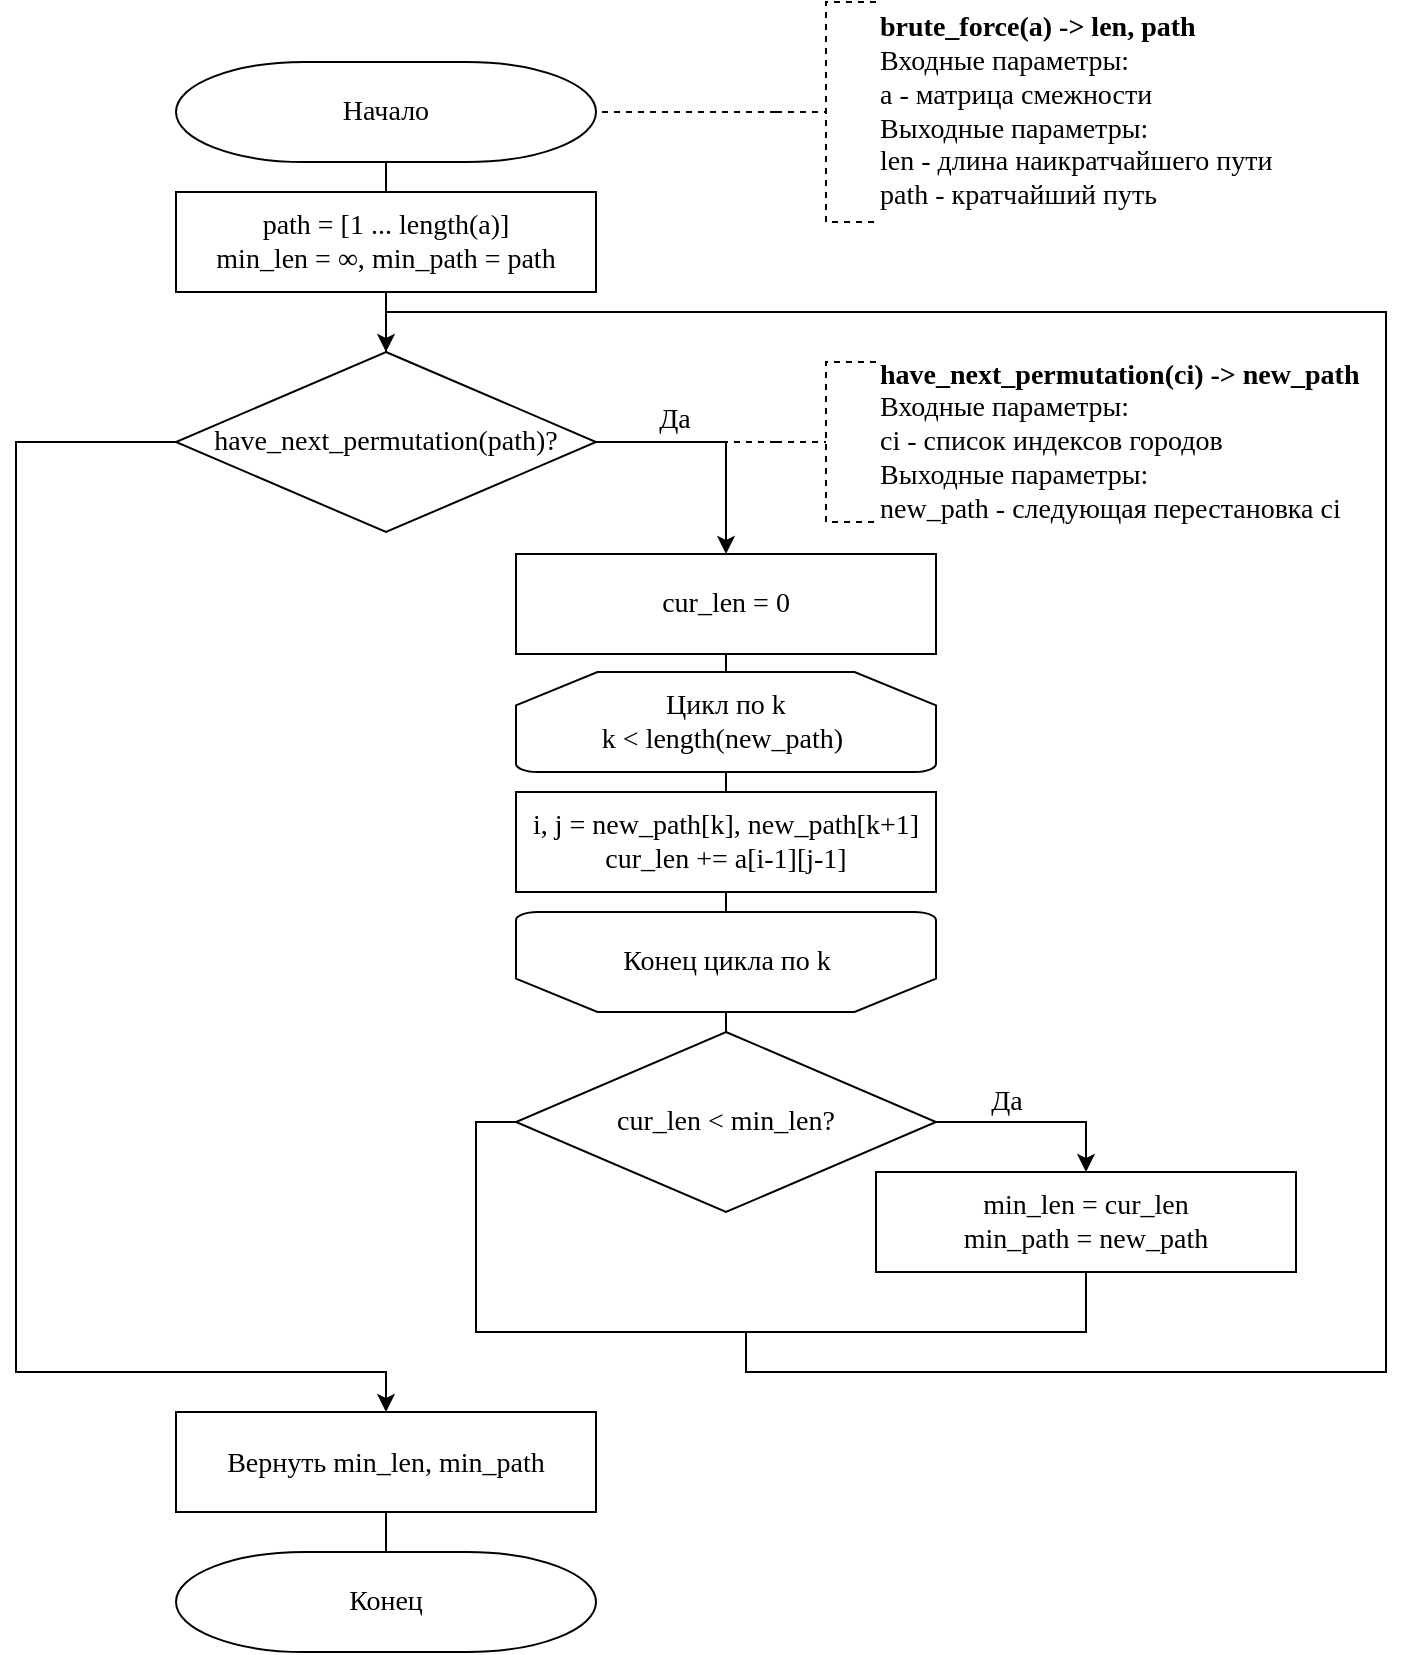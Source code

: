 <mxfile version="13.0.3" type="device"><diagram id="C5RBs43oDa-KdzZeNtuy" name="Page-1"><mxGraphModel dx="1334" dy="816" grid="1" gridSize="10" guides="1" tooltips="1" connect="1" arrows="1" fold="1" page="1" pageScale="1" pageWidth="827" pageHeight="1169" math="0" shadow="0"><root><mxCell id="WIyWlLk6GJQsqaUBKTNV-0"/><mxCell id="WIyWlLk6GJQsqaUBKTNV-1" parent="WIyWlLk6GJQsqaUBKTNV-0"/><mxCell id="fLGEbpt7t2B0E22_GU77-1" value="Начало" style="strokeWidth=1;html=1;shape=mxgraph.flowchart.terminator;whiteSpace=wrap;fontSize=14;fontFamily=Times New Roman;" parent="WIyWlLk6GJQsqaUBKTNV-1" vertex="1"><mxGeometry x="120" y="65" width="210" height="50" as="geometry"/></mxCell><mxCell id="fLGEbpt7t2B0E22_GU77-13" style="edgeStyle=orthogonalEdgeStyle;rounded=0;orthogonalLoop=1;jettySize=auto;html=1;exitX=0;exitY=0.5;exitDx=0;exitDy=0;exitPerimeter=0;entryX=1;entryY=0.5;entryDx=0;entryDy=0;entryPerimeter=0;dashed=1;endArrow=none;endFill=0;fontSize=14;fontFamily=Times New Roman;" parent="WIyWlLk6GJQsqaUBKTNV-1" source="fLGEbpt7t2B0E22_GU77-2" target="fLGEbpt7t2B0E22_GU77-1" edge="1"><mxGeometry relative="1" as="geometry"/></mxCell><mxCell id="fLGEbpt7t2B0E22_GU77-2" value="&lt;b style=&quot;font-size: 14px&quot;&gt;brute_force(a) -&amp;gt; len, path&lt;/b&gt;&lt;br style=&quot;font-size: 14px&quot;&gt;Входные параметры:&lt;br style=&quot;font-size: 14px&quot;&gt;a - матрица смежности&lt;br style=&quot;font-size: 14px&quot;&gt;Выходные параметры:&lt;br style=&quot;font-size: 14px&quot;&gt;len - длина наикратчайшего пути&lt;br style=&quot;font-size: 14px&quot;&gt;path - кратчайший путь" style="strokeWidth=1;html=1;shape=mxgraph.flowchart.annotation_2;align=left;labelPosition=right;pointerEvents=1;dashed=1;fontSize=14;fontFamily=Times New Roman;" parent="WIyWlLk6GJQsqaUBKTNV-1" vertex="1"><mxGeometry x="420" y="35" width="50" height="110" as="geometry"/></mxCell><mxCell id="fLGEbpt7t2B0E22_GU77-68" style="edgeStyle=orthogonalEdgeStyle;rounded=0;orthogonalLoop=1;jettySize=auto;html=1;exitX=0.5;exitY=0;exitDx=0;exitDy=0;exitPerimeter=0;entryX=0.5;entryY=1;entryDx=0;entryDy=0;endArrow=none;endFill=0;" parent="WIyWlLk6GJQsqaUBKTNV-1" source="fLGEbpt7t2B0E22_GU77-3" target="fLGEbpt7t2B0E22_GU77-47" edge="1"><mxGeometry relative="1" as="geometry"/></mxCell><mxCell id="fLGEbpt7t2B0E22_GU77-3" value="Конец" style="strokeWidth=1;html=1;shape=mxgraph.flowchart.terminator;whiteSpace=wrap;fontSize=14;fontFamily=Times New Roman;" parent="WIyWlLk6GJQsqaUBKTNV-1" vertex="1"><mxGeometry x="120" y="810" width="210" height="50" as="geometry"/></mxCell><mxCell id="fLGEbpt7t2B0E22_GU77-9" style="edgeStyle=orthogonalEdgeStyle;rounded=0;orthogonalLoop=1;jettySize=auto;html=1;exitX=0.5;exitY=0;exitDx=0;exitDy=0;exitPerimeter=0;entryX=0.5;entryY=1;entryDx=0;entryDy=0;endArrow=none;endFill=0;fontSize=14;fontFamily=Times New Roman;" parent="WIyWlLk6GJQsqaUBKTNV-1" source="fLGEbpt7t2B0E22_GU77-5" target="fLGEbpt7t2B0E22_GU77-6" edge="1"><mxGeometry relative="1" as="geometry"/></mxCell><mxCell id="fLGEbpt7t2B0E22_GU77-34" style="edgeStyle=orthogonalEdgeStyle;rounded=0;orthogonalLoop=1;jettySize=auto;html=1;exitX=1;exitY=0.5;exitDx=0;exitDy=0;exitPerimeter=0;endArrow=classic;endFill=1;fontSize=14;fontFamily=Times New Roman;" parent="WIyWlLk6GJQsqaUBKTNV-1" source="fLGEbpt7t2B0E22_GU77-5" target="fLGEbpt7t2B0E22_GU77-17" edge="1"><mxGeometry relative="1" as="geometry"/></mxCell><mxCell id="fLGEbpt7t2B0E22_GU77-71" style="edgeStyle=orthogonalEdgeStyle;rounded=0;orthogonalLoop=1;jettySize=auto;html=1;exitX=0;exitY=0.5;exitDx=0;exitDy=0;exitPerimeter=0;endArrow=classic;endFill=1;fontSize=14;fontFamily=Times New Roman;" parent="WIyWlLk6GJQsqaUBKTNV-1" source="fLGEbpt7t2B0E22_GU77-5" target="fLGEbpt7t2B0E22_GU77-47" edge="1"><mxGeometry relative="1" as="geometry"><mxPoint x="225.0" y="730" as="targetPoint"/><Array as="points"><mxPoint x="40" y="255"/><mxPoint x="40" y="720"/><mxPoint x="225" y="720"/></Array></mxGeometry></mxCell><mxCell id="fLGEbpt7t2B0E22_GU77-5" value="have_next_permutation(path)?" style="strokeWidth=1;html=1;shape=mxgraph.flowchart.decision;whiteSpace=wrap;fontSize=14;fontFamily=Times New Roman;" parent="WIyWlLk6GJQsqaUBKTNV-1" vertex="1"><mxGeometry x="120" y="210" width="210" height="90" as="geometry"/></mxCell><mxCell id="fLGEbpt7t2B0E22_GU77-8" style="edgeStyle=orthogonalEdgeStyle;rounded=0;orthogonalLoop=1;jettySize=auto;html=1;exitX=0.5;exitY=0;exitDx=0;exitDy=0;entryX=0.5;entryY=1;entryDx=0;entryDy=0;entryPerimeter=0;endArrow=none;endFill=0;fontSize=14;fontFamily=Times New Roman;" parent="WIyWlLk6GJQsqaUBKTNV-1" source="fLGEbpt7t2B0E22_GU77-6" target="fLGEbpt7t2B0E22_GU77-1" edge="1"><mxGeometry relative="1" as="geometry"/></mxCell><mxCell id="fLGEbpt7t2B0E22_GU77-6" value="&lt;span style=&quot;font-size: 14px ; text-align: left ; background-color: rgb(255 , 255 , 255)&quot;&gt;&lt;font style=&quot;font-size: 14px&quot;&gt;path = [1 ... length(a)]&lt;br style=&quot;font-size: 14px&quot;&gt;&lt;/font&gt;&lt;/span&gt;min_len =&amp;nbsp;&lt;span style=&quot;font-size: 14px ; text-align: left ; background-color: rgb(255 , 255 , 255)&quot;&gt;&lt;font style=&quot;font-size: 14px&quot;&gt;∞,&amp;nbsp;&lt;/font&gt;&lt;font style=&quot;font-size: 14px&quot;&gt;min_path = path&lt;/font&gt;&lt;/span&gt;&lt;span style=&quot;font-size: 14px ; text-align: left ; background-color: rgb(255 , 255 , 255)&quot;&gt;&lt;br style=&quot;font-size: 14px&quot;&gt;&lt;/span&gt;" style="rounded=0;whiteSpace=wrap;html=1;strokeWidth=1;fontSize=14;fontFamily=Times New Roman;" parent="WIyWlLk6GJQsqaUBKTNV-1" vertex="1"><mxGeometry x="120" y="130" width="210" height="50" as="geometry"/></mxCell><mxCell id="fLGEbpt7t2B0E22_GU77-35" style="edgeStyle=orthogonalEdgeStyle;rounded=0;orthogonalLoop=1;jettySize=auto;html=1;exitX=0;exitY=0.5;exitDx=0;exitDy=0;exitPerimeter=0;endArrow=none;endFill=0;dashed=1;entryX=1;entryY=0.5;entryDx=0;entryDy=0;entryPerimeter=0;fontSize=14;fontFamily=Times New Roman;" parent="WIyWlLk6GJQsqaUBKTNV-1" source="fLGEbpt7t2B0E22_GU77-11" target="fLGEbpt7t2B0E22_GU77-5" edge="1"><mxGeometry relative="1" as="geometry"><mxPoint x="350" y="235" as="targetPoint"/></mxGeometry></mxCell><mxCell id="fLGEbpt7t2B0E22_GU77-11" value="&lt;b style=&quot;font-size: 14px;&quot;&gt;have_next_permutation(ci) -&amp;gt; new_path&lt;/b&gt;&lt;br style=&quot;font-size: 14px;&quot;&gt;Входные параметры:&lt;br style=&quot;font-size: 14px;&quot;&gt;ci - список индексов городов&lt;br style=&quot;font-size: 14px;&quot;&gt;Выходные параметры:&lt;br style=&quot;font-size: 14px;&quot;&gt;new_path - следующая перестановка ci" style="strokeWidth=1;html=1;shape=mxgraph.flowchart.annotation_2;align=left;labelPosition=right;pointerEvents=1;dashed=1;fontSize=14;fontFamily=Times New Roman;" parent="WIyWlLk6GJQsqaUBKTNV-1" vertex="1"><mxGeometry x="420" y="215" width="50" height="80" as="geometry"/></mxCell><mxCell id="fLGEbpt7t2B0E22_GU77-22" style="edgeStyle=orthogonalEdgeStyle;rounded=0;orthogonalLoop=1;jettySize=auto;html=1;exitX=0.5;exitY=0;exitDx=0;exitDy=0;exitPerimeter=0;entryX=0.5;entryY=1;entryDx=0;entryDy=0;endArrow=none;endFill=0;fontSize=14;fontFamily=Times New Roman;" parent="WIyWlLk6GJQsqaUBKTNV-1" source="fLGEbpt7t2B0E22_GU77-16" target="fLGEbpt7t2B0E22_GU77-17" edge="1"><mxGeometry relative="1" as="geometry"/></mxCell><mxCell id="fLGEbpt7t2B0E22_GU77-16" value="Цикл по k&lt;br style=&quot;font-size: 14px&quot;&gt;k &amp;lt; length(new_path)&amp;nbsp;" style="strokeWidth=1;html=1;shape=mxgraph.flowchart.loop_limit;whiteSpace=wrap;fontSize=14;fontFamily=Times New Roman;" parent="WIyWlLk6GJQsqaUBKTNV-1" vertex="1"><mxGeometry x="290" y="370" width="210" height="50" as="geometry"/></mxCell><mxCell id="fLGEbpt7t2B0E22_GU77-17" value="cur_len = 0" style="rounded=0;whiteSpace=wrap;html=1;strokeWidth=1;fontSize=14;fontFamily=Times New Roman;" parent="WIyWlLk6GJQsqaUBKTNV-1" vertex="1"><mxGeometry x="290" y="311" width="210" height="50" as="geometry"/></mxCell><mxCell id="fLGEbpt7t2B0E22_GU77-23" style="edgeStyle=orthogonalEdgeStyle;rounded=0;orthogonalLoop=1;jettySize=auto;html=1;exitX=0.5;exitY=0;exitDx=0;exitDy=0;entryX=0.5;entryY=1;entryDx=0;entryDy=0;entryPerimeter=0;endArrow=none;endFill=0;fontSize=14;fontFamily=Times New Roman;" parent="WIyWlLk6GJQsqaUBKTNV-1" source="fLGEbpt7t2B0E22_GU77-18" target="fLGEbpt7t2B0E22_GU77-16" edge="1"><mxGeometry relative="1" as="geometry"/></mxCell><mxCell id="fLGEbpt7t2B0E22_GU77-18" value="i, j = new_path[k], new_path[k+1]&lt;br style=&quot;font-size: 14px&quot;&gt;cur_len += a[i-1][j-1]" style="rounded=0;whiteSpace=wrap;html=1;strokeWidth=1;fontSize=14;fontFamily=Times New Roman;" parent="WIyWlLk6GJQsqaUBKTNV-1" vertex="1"><mxGeometry x="290" y="430" width="210" height="50" as="geometry"/></mxCell><mxCell id="fLGEbpt7t2B0E22_GU77-24" style="edgeStyle=orthogonalEdgeStyle;rounded=0;orthogonalLoop=1;jettySize=auto;html=1;exitX=0.5;exitY=1;exitDx=0;exitDy=0;exitPerimeter=0;entryX=0.5;entryY=1;entryDx=0;entryDy=0;endArrow=none;endFill=0;fontSize=14;fontFamily=Times New Roman;" parent="WIyWlLk6GJQsqaUBKTNV-1" source="fLGEbpt7t2B0E22_GU77-20" target="fLGEbpt7t2B0E22_GU77-18" edge="1"><mxGeometry relative="1" as="geometry"/></mxCell><mxCell id="fLGEbpt7t2B0E22_GU77-20" value="" style="strokeWidth=1;html=1;shape=mxgraph.flowchart.loop_limit;whiteSpace=wrap;rotation=-180;fontSize=14;fontFamily=Times New Roman;" parent="WIyWlLk6GJQsqaUBKTNV-1" vertex="1"><mxGeometry x="290" y="490" width="210" height="50" as="geometry"/></mxCell><mxCell id="fLGEbpt7t2B0E22_GU77-21" value="Конец цикла по k" style="text;html=1;align=center;verticalAlign=middle;resizable=0;points=[];autosize=1;fontSize=14;fontFamily=Times New Roman;" parent="WIyWlLk6GJQsqaUBKTNV-1" vertex="1"><mxGeometry x="335" y="505" width="120" height="20" as="geometry"/></mxCell><mxCell id="fLGEbpt7t2B0E22_GU77-59" style="edgeStyle=orthogonalEdgeStyle;rounded=0;orthogonalLoop=1;jettySize=auto;html=1;endArrow=classic;endFill=1;fontSize=14;fontFamily=Times New Roman;entryX=0.5;entryY=0;entryDx=0;entryDy=0;entryPerimeter=0;" parent="WIyWlLk6GJQsqaUBKTNV-1" edge="1" target="fLGEbpt7t2B0E22_GU77-5"><mxGeometry relative="1" as="geometry"><mxPoint x="230" y="200" as="targetPoint"/><Array as="points"><mxPoint x="405" y="720"/><mxPoint x="725" y="720"/><mxPoint x="725" y="190"/><mxPoint x="225" y="190"/></Array><mxPoint x="405" y="700" as="sourcePoint"/></mxGeometry></mxCell><mxCell id="fLGEbpt7t2B0E22_GU77-26" value="min_len = cur_len&lt;br style=&quot;font-size: 14px&quot;&gt;min_path = new_path" style="rounded=0;whiteSpace=wrap;html=1;strokeWidth=1;fontSize=14;fontFamily=Times New Roman;" parent="WIyWlLk6GJQsqaUBKTNV-1" vertex="1"><mxGeometry x="470" y="620" width="210" height="50" as="geometry"/></mxCell><mxCell id="fLGEbpt7t2B0E22_GU77-43" value="Да" style="text;html=1;align=center;verticalAlign=middle;resizable=0;points=[];autosize=1;fontSize=14;fontFamily=Times New Roman;" parent="WIyWlLk6GJQsqaUBKTNV-1" vertex="1"><mxGeometry x="354" y="234" width="30" height="20" as="geometry"/></mxCell><mxCell id="fLGEbpt7t2B0E22_GU77-47" value="&lt;span style=&quot;font-size: 14px ; text-align: left ; background-color: rgb(255 , 255 , 255)&quot;&gt;&lt;font face=&quot;Times New Roman&quot;&gt;Вернуть min_len, min_path&lt;/font&gt;&lt;br&gt;&lt;/span&gt;" style="rounded=0;whiteSpace=wrap;html=1;strokeWidth=1;" parent="WIyWlLk6GJQsqaUBKTNV-1" vertex="1"><mxGeometry x="120" y="740" width="210" height="50" as="geometry"/></mxCell><mxCell id="fLGEbpt7t2B0E22_GU77-53" style="edgeStyle=orthogonalEdgeStyle;rounded=0;orthogonalLoop=1;jettySize=auto;html=1;exitX=0.5;exitY=0;exitDx=0;exitDy=0;exitPerimeter=0;entryX=0.5;entryY=0;entryDx=0;entryDy=0;entryPerimeter=0;endArrow=none;endFill=0;fontSize=14;fontFamily=Times New Roman;" parent="WIyWlLk6GJQsqaUBKTNV-1" source="fLGEbpt7t2B0E22_GU77-52" target="fLGEbpt7t2B0E22_GU77-20" edge="1"><mxGeometry relative="1" as="geometry"/></mxCell><mxCell id="fLGEbpt7t2B0E22_GU77-54" style="edgeStyle=orthogonalEdgeStyle;rounded=0;orthogonalLoop=1;jettySize=auto;html=1;exitX=1;exitY=0.5;exitDx=0;exitDy=0;exitPerimeter=0;endArrow=classic;endFill=1;fontSize=14;fontFamily=Times New Roman;" parent="WIyWlLk6GJQsqaUBKTNV-1" source="fLGEbpt7t2B0E22_GU77-52" target="fLGEbpt7t2B0E22_GU77-26" edge="1"><mxGeometry relative="1" as="geometry"/></mxCell><mxCell id="fLGEbpt7t2B0E22_GU77-58" style="edgeStyle=orthogonalEdgeStyle;rounded=0;orthogonalLoop=1;jettySize=auto;html=1;exitX=0;exitY=0.5;exitDx=0;exitDy=0;exitPerimeter=0;endArrow=none;endFill=0;fontSize=14;fontFamily=Times New Roman;entryX=0.5;entryY=1;entryDx=0;entryDy=0;" parent="WIyWlLk6GJQsqaUBKTNV-1" source="fLGEbpt7t2B0E22_GU77-52" edge="1" target="fLGEbpt7t2B0E22_GU77-26"><mxGeometry relative="1" as="geometry"><mxPoint x="580" y="700" as="targetPoint"/><Array as="points"><mxPoint x="270" y="595"/><mxPoint x="270" y="700"/><mxPoint x="575" y="700"/></Array></mxGeometry></mxCell><mxCell id="fLGEbpt7t2B0E22_GU77-52" value="cur_len &amp;lt; min_len?" style="strokeWidth=1;html=1;shape=mxgraph.flowchart.decision;whiteSpace=wrap;fontSize=14;fontFamily=Times New Roman;" parent="WIyWlLk6GJQsqaUBKTNV-1" vertex="1"><mxGeometry x="290" y="550" width="210" height="90" as="geometry"/></mxCell><mxCell id="fLGEbpt7t2B0E22_GU77-55" value="Да" style="text;html=1;align=center;verticalAlign=middle;resizable=0;points=[];autosize=1;fontSize=14;fontFamily=Times New Roman;" parent="WIyWlLk6GJQsqaUBKTNV-1" vertex="1"><mxGeometry x="520" y="575" width="30" height="20" as="geometry"/></mxCell></root></mxGraphModel></diagram></mxfile>
